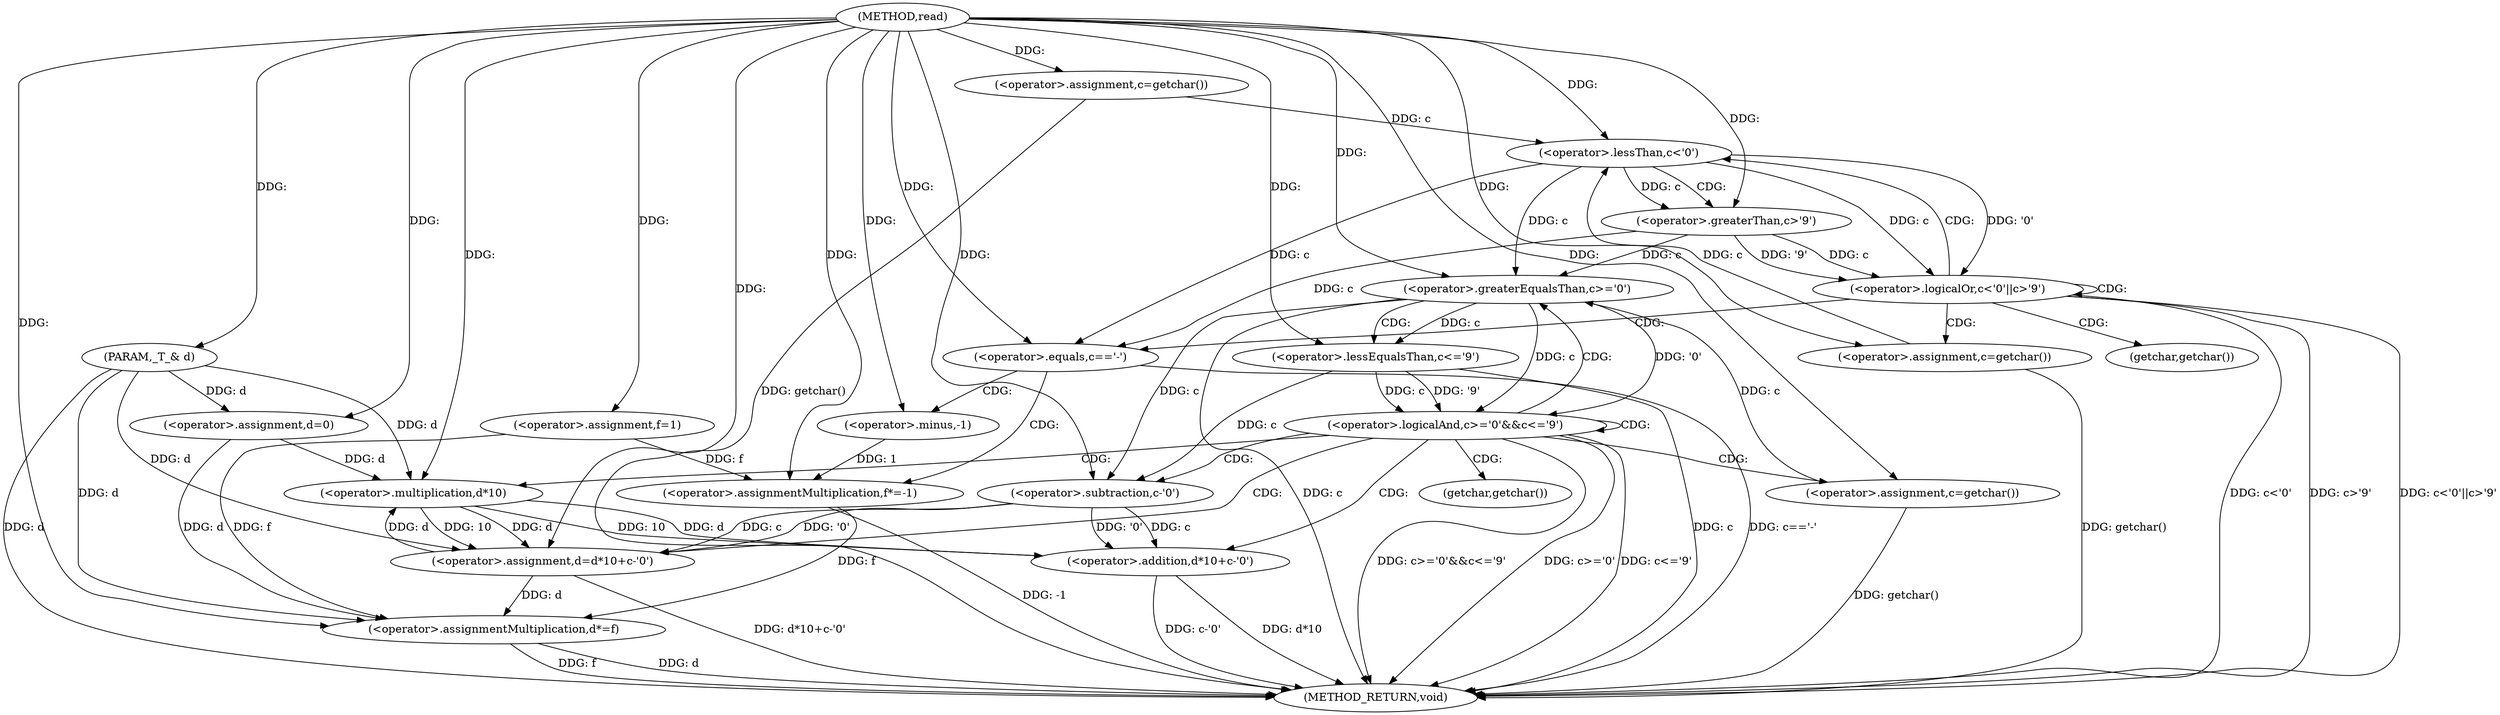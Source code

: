 digraph "read" {  
"1000103" [label = "(METHOD,read)" ]
"1000159" [label = "(METHOD_RETURN,void)" ]
"1000104" [label = "(PARAM,_T_& d)" ]
"1000106" [label = "(<operator>.assignment,d=0)" ]
"1000110" [label = "(<operator>.assignment,f=1)" ]
"1000114" [label = "(<operator>.assignment,c=getchar())" ]
"1000156" [label = "(<operator>.assignmentMultiplication,d*=f)" ]
"1000118" [label = "(<operator>.logicalOr,c<'0'||c>'9')" ]
"1000125" [label = "(<operator>.assignment,c=getchar())" ]
"1000137" [label = "(<operator>.logicalAnd,c>='0'&&c<='9')" ]
"1000144" [label = "(<operator>.assignment,c=getchar())" ]
"1000147" [label = "(<operator>.assignment,d=d*10+c-'0')" ]
"1000129" [label = "(<operator>.equals,c=='-')" ]
"1000132" [label = "(<operator>.assignmentMultiplication,f*=-1)" ]
"1000119" [label = "(<operator>.lessThan,c<'0')" ]
"1000122" [label = "(<operator>.greaterThan,c>'9')" ]
"1000138" [label = "(<operator>.greaterEqualsThan,c>='0')" ]
"1000141" [label = "(<operator>.lessEqualsThan,c<='9')" ]
"1000149" [label = "(<operator>.addition,d*10+c-'0')" ]
"1000134" [label = "(<operator>.minus,-1)" ]
"1000150" [label = "(<operator>.multiplication,d*10)" ]
"1000153" [label = "(<operator>.subtraction,c-'0')" ]
"1000127" [label = "(getchar,getchar())" ]
"1000146" [label = "(getchar,getchar())" ]
  "1000104" -> "1000159"  [ label = "DDG: d"] 
  "1000114" -> "1000159"  [ label = "DDG: getchar()"] 
  "1000118" -> "1000159"  [ label = "DDG: c<'0'"] 
  "1000118" -> "1000159"  [ label = "DDG: c>'9'"] 
  "1000118" -> "1000159"  [ label = "DDG: c<'0'||c>'9'"] 
  "1000138" -> "1000159"  [ label = "DDG: c"] 
  "1000137" -> "1000159"  [ label = "DDG: c>='0'"] 
  "1000141" -> "1000159"  [ label = "DDG: c"] 
  "1000137" -> "1000159"  [ label = "DDG: c<='9'"] 
  "1000137" -> "1000159"  [ label = "DDG: c>='0'&&c<='9'"] 
  "1000156" -> "1000159"  [ label = "DDG: d"] 
  "1000156" -> "1000159"  [ label = "DDG: f"] 
  "1000149" -> "1000159"  [ label = "DDG: d*10"] 
  "1000149" -> "1000159"  [ label = "DDG: c-'0'"] 
  "1000147" -> "1000159"  [ label = "DDG: d*10+c-'0'"] 
  "1000144" -> "1000159"  [ label = "DDG: getchar()"] 
  "1000129" -> "1000159"  [ label = "DDG: c=='-'"] 
  "1000132" -> "1000159"  [ label = "DDG: -1"] 
  "1000125" -> "1000159"  [ label = "DDG: getchar()"] 
  "1000103" -> "1000104"  [ label = "DDG: "] 
  "1000103" -> "1000106"  [ label = "DDG: "] 
  "1000103" -> "1000110"  [ label = "DDG: "] 
  "1000103" -> "1000114"  [ label = "DDG: "] 
  "1000110" -> "1000156"  [ label = "DDG: f"] 
  "1000132" -> "1000156"  [ label = "DDG: f"] 
  "1000103" -> "1000156"  [ label = "DDG: "] 
  "1000104" -> "1000106"  [ label = "DDG: d"] 
  "1000103" -> "1000125"  [ label = "DDG: "] 
  "1000103" -> "1000144"  [ label = "DDG: "] 
  "1000153" -> "1000147"  [ label = "DDG: '0'"] 
  "1000153" -> "1000147"  [ label = "DDG: c"] 
  "1000150" -> "1000147"  [ label = "DDG: d"] 
  "1000150" -> "1000147"  [ label = "DDG: 10"] 
  "1000106" -> "1000156"  [ label = "DDG: d"] 
  "1000147" -> "1000156"  [ label = "DDG: d"] 
  "1000104" -> "1000156"  [ label = "DDG: d"] 
  "1000119" -> "1000118"  [ label = "DDG: c"] 
  "1000119" -> "1000118"  [ label = "DDG: '0'"] 
  "1000122" -> "1000118"  [ label = "DDG: c"] 
  "1000122" -> "1000118"  [ label = "DDG: '9'"] 
  "1000134" -> "1000132"  [ label = "DDG: 1"] 
  "1000138" -> "1000137"  [ label = "DDG: c"] 
  "1000138" -> "1000137"  [ label = "DDG: '0'"] 
  "1000141" -> "1000137"  [ label = "DDG: c"] 
  "1000141" -> "1000137"  [ label = "DDG: '9'"] 
  "1000104" -> "1000147"  [ label = "DDG: d"] 
  "1000103" -> "1000147"  [ label = "DDG: "] 
  "1000114" -> "1000119"  [ label = "DDG: c"] 
  "1000125" -> "1000119"  [ label = "DDG: c"] 
  "1000103" -> "1000119"  [ label = "DDG: "] 
  "1000119" -> "1000122"  [ label = "DDG: c"] 
  "1000103" -> "1000122"  [ label = "DDG: "] 
  "1000119" -> "1000129"  [ label = "DDG: c"] 
  "1000122" -> "1000129"  [ label = "DDG: c"] 
  "1000103" -> "1000129"  [ label = "DDG: "] 
  "1000110" -> "1000132"  [ label = "DDG: f"] 
  "1000103" -> "1000132"  [ label = "DDG: "] 
  "1000119" -> "1000138"  [ label = "DDG: c"] 
  "1000122" -> "1000138"  [ label = "DDG: c"] 
  "1000144" -> "1000138"  [ label = "DDG: c"] 
  "1000103" -> "1000138"  [ label = "DDG: "] 
  "1000138" -> "1000141"  [ label = "DDG: c"] 
  "1000103" -> "1000141"  [ label = "DDG: "] 
  "1000150" -> "1000149"  [ label = "DDG: d"] 
  "1000150" -> "1000149"  [ label = "DDG: 10"] 
  "1000153" -> "1000149"  [ label = "DDG: '0'"] 
  "1000153" -> "1000149"  [ label = "DDG: c"] 
  "1000103" -> "1000134"  [ label = "DDG: "] 
  "1000106" -> "1000150"  [ label = "DDG: d"] 
  "1000147" -> "1000150"  [ label = "DDG: d"] 
  "1000104" -> "1000150"  [ label = "DDG: d"] 
  "1000103" -> "1000150"  [ label = "DDG: "] 
  "1000138" -> "1000153"  [ label = "DDG: c"] 
  "1000141" -> "1000153"  [ label = "DDG: c"] 
  "1000103" -> "1000153"  [ label = "DDG: "] 
  "1000118" -> "1000125"  [ label = "CDG: "] 
  "1000118" -> "1000127"  [ label = "CDG: "] 
  "1000118" -> "1000129"  [ label = "CDG: "] 
  "1000118" -> "1000119"  [ label = "CDG: "] 
  "1000118" -> "1000118"  [ label = "CDG: "] 
  "1000137" -> "1000153"  [ label = "CDG: "] 
  "1000137" -> "1000137"  [ label = "CDG: "] 
  "1000137" -> "1000147"  [ label = "CDG: "] 
  "1000137" -> "1000150"  [ label = "CDG: "] 
  "1000137" -> "1000146"  [ label = "CDG: "] 
  "1000137" -> "1000144"  [ label = "CDG: "] 
  "1000137" -> "1000149"  [ label = "CDG: "] 
  "1000137" -> "1000138"  [ label = "CDG: "] 
  "1000119" -> "1000122"  [ label = "CDG: "] 
  "1000129" -> "1000132"  [ label = "CDG: "] 
  "1000129" -> "1000134"  [ label = "CDG: "] 
  "1000138" -> "1000141"  [ label = "CDG: "] 
}
